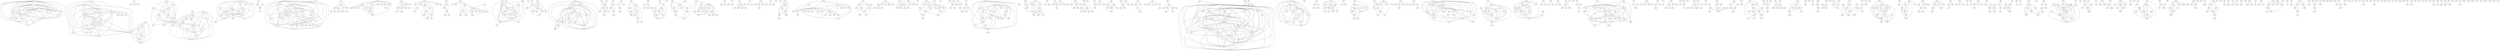 graph {
	0 -- 1
	0 -- 2
	0 -- 4
	0 -- 5
	0 -- 6
	0 -- 7
	0 -- 8
	0 -- 10
	0 -- 12
	0 -- 17
	0 -- 18
	0 -- 19
	0 -- 21
	0 -- 25
	0 -- 26
	0 -- 27
	1 -- 2
	1 -- 5
	1 -- 6
	1 -- 7
	1 -- 8
	1 -- 10
	1 -- 17
	1 -- 18
	1 -- 19
	1 -- 21
	1 -- 31
	1 -- 34
	1 -- 35
	1 -- 36
	1 -- 37
	2 -- 5
	2 -- 6
	2 -- 7
	2 -- 8
	2 -- 10
	2 -- 12
	2 -- 17
	2 -- 18
	2 -- 19
	2 -- 21
	2 -- 26
	2 -- 27
	2 -- 47
	2 -- 52
	3 -- 45
	3 -- 56
	3 -- 57
	3 -- 58
	3 -- 61
	3 -- 63
	3 -- 65
	3 -- 71
	5 -- 17
	6 -- 8
	6 -- 21
	7 -- 21
	8 -- 21
	9 -- 110
	9 -- 113
	9 -- 122
	10 -- 17
	10 -- 18
	10 -- 21
	10 -- 26
	11 -- 83
	11 -- 139
	11 -- 141
	11 -- 146
	11 -- 147
	11 -- 149
	11 -- 151
	12 -- 17
	12 -- 21
	13 -- 32
	13 -- 163
	13 -- 164
	13 -- 165
	13 -- 167
	13 -- 168
	13 -- 171
	13 -- 172
	13 -- 173
	13 -- 174
	13 -- 177
	14 -- 183
	14 -- 188
	15 -- 197
	15 -- 204
	15 -- 211
	15 -- 214
	15 -- 218
	16 -- 114
	16 -- 223
	16 -- 224
	17 -- 18
	17 -- 21
	17 -- 25
	17 -- 26
	17 -- 37
	17 -- 225
	18 -- 26
	19 -- 21
	20 -- 40
	20 -- 46
	20 -- 102
	20 -- 103
	20 -- 244
	20 -- 245
	20 -- 246
	20 -- 248
	20 -- 249
	20 -- 252
	20 -- 260
	21 -- 26
	21 -- 31
	21 -- 37
	22 -- 24
	22 -- 226
	22 -- 264
	22 -- 265
	22 -- 271
	22 -- 280
	23 -- 33
	23 -- 69
	23 -- 107
	23 -- 108
	23 -- 109
	23 -- 118
	23 -- 123
	23 -- 293
	23 -- 295
	24 -- 125
	24 -- 226
	24 -- 264
	24 -- 301
	26 -- 37
	28 -- 309
	28 -- 310
	28 -- 311
	29 -- 317
	29 -- 318
	29 -- 319
	29 -- 320
	29 -- 322
	29 -- 325
	30 -- 328
	30 -- 330
	30 -- 332
	30 -- 334
	32 -- 119
	33 -- 69
	33 -- 107
	38 -- 244
	38 -- 245
	38 -- 249
	39 -- 55
	40 -- 102
	40 -- 244
	40 -- 245
	40 -- 246
	40 -- 249
	40 -- 261
	40 -- 373
	41 -- 302
	41 -- 379
	41 -- 380
	41 -- 381
	41 -- 382
	41 -- 383
	41 -- 384
	41 -- 385
	41 -- 386
	42 -- 229
	42 -- 239
	42 -- 404
	43 -- 405
	43 -- 406
	43 -- 407
	44 -- 72
	44 -- 132
	44 -- 423
	45 -- 56
	45 -- 58
	45 -- 61
	45 -- 65
	45 -- 68
	45 -- 71
	45 -- 281
	45 -- 372
	45 -- 425
	46 -- 103
	48 -- 55
	48 -- 78
	48 -- 201
	48 -- 292
	48 -- 437
	49 -- 51
	49 -- 80
	49 -- 227
	49 -- 240
	50 -- 365
	51 -- 80
	51 -- 227
	51 -- 240
	51 -- 339
	51 -- 364
	53 -- 75
	53 -- 86
	53 -- 182
	53 -- 186
	54 -- 55
	54 -- 359
	55 -- 200
	55 -- 201
	55 -- 292
	55 -- 359
	55 -- 473
	56 -- 57
	56 -- 58
	56 -- 61
	56 -- 63
	56 -- 65
	56 -- 71
	56 -- 281
	56 -- 372
	56 -- 425
	56 -- 477
	57 -- 58
	57 -- 61
	57 -- 65
	57 -- 68
	57 -- 71
	57 -- 281
	57 -- 372
	57 -- 425
	57 -- 487
	57 -- 492
	57 -- 493
	58 -- 61
	58 -- 63
	58 -- 65
	58 -- 68
	58 -- 70
	58 -- 71
	58 -- 281
	58 -- 425
	59
	60 -- 131
	60 -- 243
	60 -- 469
	60 -- 500
	61 -- 63
	61 -- 65
	61 -- 71
	62 -- 426
	62 -- 505
	62 -- 506
	62 -- 507
	62 -- 508
	63 -- 68
	63 -- 71
	63 -- 281
	64 -- 67
	64 -- 89
	64 -- 281
	64 -- 429
	64 -- 484
	64 -- 509
	65 -- 68
	65 -- 70
	65 -- 71
	65 -- 281
	65 -- 425
	66 -- 489
	66 -- 515
	66 -- 518
	67 -- 89
	67 -- 281
	67 -- 429
	67 -- 484
	67 -- 509
	68 -- 71
	68 -- 425
	69 -- 107
	71 -- 281
	71 -- 372
	71 -- 425
	71 -- 510
	71 -- 535
	72 -- 132
	73 -- 549
	74 -- 266
	74 -- 555
	74 -- 556
	74 -- 558
	75 -- 186
	75 -- 189
	75 -- 565
	75 -- 566
	76 -- 419
	77 -- 160
	77 -- 574
	78 -- 200
	79 -- 576
	79 -- 578
	79 -- 581
	79 -- 582
	80 -- 227
	80 -- 240
	81 -- 179
	81 -- 588
	82
	83 -- 139
	83 -- 149
	83 -- 151
	84 -- 129
	84 -- 197
	84 -- 204
	84 -- 211
	84 -- 214
	84 -- 218
	84 -- 221
	84 -- 326
	84 -- 327
	84 -- 400
	84 -- 591
	84 -- 594
	85
	86 -- 182
	86 -- 566
	87 -- 192
	87 -- 517
	87 -- 593
	87 -- 599
	87 -- 600
	88 -- 92
	88 -- 453
	88 -- 463
	88 -- 602
	88 -- 603
	89 -- 281
	89 -- 429
	89 -- 484
	89 -- 509
	90 -- 255
	90 -- 268
	90 -- 613
	90 -- 614
	91 -- 258
	91 -- 615
	91 -- 617
	91 -- 618
	91 -- 619
	92 -- 453
	92 -- 464
	92 -- 601
	92 -- 602
	92 -- 620
	92 -- 623
	92 -- 624
	92 -- 625
	92 -- 627
	93 -- 350
	93 -- 631
	94
	95 -- 375
	95 -- 633
	96
	97 -- 597
	97 -- 626
	97 -- 634
	97 -- 635
	98 -- 188
	99 -- 597
	100 -- 131
	100 -- 637
	101 -- 338
	102 -- 245
	104 -- 115
	104 -- 127
	104 -- 205
	104 -- 209
	104 -- 213
	104 -- 273
	104 -- 360
	104 -- 436
	104 -- 438
	104 -- 641
	104 -- 643
	105 -- 414
	105 -- 424
	105 -- 451
	105 -- 658
	106 -- 251
	106 -- 666
	109 -- 116
	109 -- 118
	109 -- 123
	109 -- 568
	109 -- 668
	111 -- 162
	111 -- 169
	111 -- 178
	111 -- 180
	111 -- 669
	112 -- 162
	112 -- 180
	114 -- 223
	114 -- 224
	114 -- 286
	114 -- 672
	114 -- 673
	115 -- 127
	115 -- 193
	115 -- 205
	115 -- 209
	115 -- 212
	115 -- 213
	115 -- 273
	115 -- 306
	115 -- 434
	115 -- 438
	115 -- 641
	115 -- 675
	115 -- 678
	116 -- 118
	116 -- 123
	116 -- 568
	117 -- 468
	117 -- 628
	117 -- 682
	117 -- 683
	118 -- 123
	118 -- 568
	118 -- 668
	119 -- 164
	119 -- 165
	119 -- 167
	119 -- 168
	119 -- 171
	119 -- 173
	119 -- 177
	120 -- 164
	120 -- 165
	120 -- 167
	120 -- 168
	120 -- 171
	120 -- 173
	120 -- 177
	121 -- 328
	121 -- 330
	121 -- 542
	123 -- 568
	123 -- 689
	124 -- 254
	124 -- 366
	124 -- 692
	126 -- 694
	126 -- 695
	127 -- 193
	127 -- 205
	127 -- 273
	127 -- 438
	128 -- 199
	128 -- 640
	128 -- 642
	129 -- 204
	129 -- 400
	130 -- 610
	130 -- 613
	130 -- 699
	131 -- 243
	131 -- 469
	131 -- 500
	131 -- 546
	131 -- 616
	131 -- 637
	132 -- 233
	133 -- 444
	133 -- 585
	134 -- 393
	134 -- 523
	134 -- 712
	134 -- 714
	135 -- 575
	135 -- 681
	135 -- 715
	135 -- 716
	135 -- 717
	136 -- 232
	136 -- 238
	137 -- 229
	137 -- 239
	138 -- 145
	139 -- 141
	139 -- 146
	139 -- 147
	139 -- 149
	139 -- 151
	140 -- 141
	140 -- 151
	140 -- 722
	141 -- 146
	141 -- 147
	141 -- 149
	141 -- 151
	141 -- 722
	142 -- 298
	142 -- 725
	143 -- 731
	143 -- 732
	143 -- 733
	144 -- 145
	144 -- 151
	144 -- 184
	144 -- 353
	144 -- 370
	144 -- 415
	144 -- 572
	144 -- 734
	144 -- 735
	145 -- 148
	145 -- 151
	145 -- 184
	145 -- 228
	145 -- 353
	145 -- 370
	145 -- 504
	145 -- 572
	145 -- 736
	146 -- 149
	146 -- 151
	146 -- 738
	147 -- 151
	148 -- 151
	148 -- 184
	148 -- 370
	148 -- 572
	149 -- 151
	150 -- 240
	151 -- 184
	151 -- 299
	151 -- 370
	151 -- 572
	151 -- 722
	151 -- 734
	151 -- 736
	151 -- 738
	151 -- 739
	152 -- 355
	152 -- 411
	152 -- 589
	152 -- 590
	152 -- 742
	152 -- 743
	152 -- 744
	152 -- 745
	152 -- 746
	152 -- 747
	153
	154 -- 374
	154 -- 444
	154 -- 585
	155 -- 686
	155 -- 701
	156 -- 332
	157 -- 394
	157 -- 660
	157 -- 750
	157 -- 751
	157 -- 752
	157 -- 753
	158 -- 433
	158 -- 755
	159 -- 757
	159 -- 758
	161 -- 296
	161 -- 583
	161 -- 698
	162 -- 759
	163 -- 164
	163 -- 167
	164 -- 165
	164 -- 166
	164 -- 167
	164 -- 171
	164 -- 173
	164 -- 562
	165 -- 167
	165 -- 177
	165 -- 491
	167 -- 562
	170 -- 583
	175 -- 196
	175 -- 219
	176 -- 583
	181 -- 291
	181 -- 531
	181 -- 761
	181 -- 762
	182 -- 186
	182 -- 189
	182 -- 565
	182 -- 566
	182 -- 765
	183 -- 188
	184 -- 299
	184 -- 370
	184 -- 415
	184 -- 572
	184 -- 735
	185 -- 579
	185 -- 638
	185 -- 767
	186 -- 566
	186 -- 765
	187 -- 454
	187 -- 466
	187 -- 561
	187 -- 587
	187 -- 653
	187 -- 659
	187 -- 768
	188 -- 773
	189 -- 565
	189 -- 566
	190 -- 453
	190 -- 621
	191 -- 247
	191 -- 774
	192 -- 517
	192 -- 593
	192 -- 599
	192 -- 600
	193 -- 209
	193 -- 438
	194 -- 254
	195 -- 196
	195 -- 219
	195 -- 389
	195 -- 472
	195 -- 776
	195 -- 778
	195 -- 780
	196 -- 219
	196 -- 389
	196 -- 781
	197 -- 204
	197 -- 206
	197 -- 211
	197 -- 214
	197 -- 218
	197 -- 221
	197 -- 326
	197 -- 400
	198 -- 215
	198 -- 217
	198 -- 220
	198 -- 285
	198 -- 288
	198 -- 362
	198 -- 779
	198 -- 784
	198 -- 785
	199 -- 642
	199 -- 644
	199 -- 645
	199 -- 786
	200 -- 201
	200 -- 292
	200 -- 437
	200 -- 473
	200 -- 649
	201 -- 473
	202 -- 502
	202 -- 788
	203 -- 216
	203 -- 790
	204 -- 206
	204 -- 207
	204 -- 210
	204 -- 211
	204 -- 214
	204 -- 218
	204 -- 221
	204 -- 400
	204 -- 647
	204 -- 697
	204 -- 791
	205 -- 209
	205 -- 213
	205 -- 438
	206 -- 211
	207 -- 211
	207 -- 218
	207 -- 791
	208 -- 214
	209 -- 213
	209 -- 273
	209 -- 360
	209 -- 399
	209 -- 438
	209 -- 641
	209 -- 675
	210 -- 211
	210 -- 214
	210 -- 218
	210 -- 400
	210 -- 697
	211 -- 214
	211 -- 218
	211 -- 221
	211 -- 326
	211 -- 327
	211 -- 400
	211 -- 697
	211 -- 791
	212 -- 306
	213 -- 273
	214 -- 218
	214 -- 221
	214 -- 400
	214 -- 591
	214 -- 697
	215 -- 217
	215 -- 220
	215 -- 288
	215 -- 598
	215 -- 779
	215 -- 785
	215 -- 797
	217 -- 362
	217 -- 598
	217 -- 779
	218 -- 221
	218 -- 400
	218 -- 591
	218 -- 594
	218 -- 697
	218 -- 789
	218 -- 791
	218 -- 799
	218 -- 800
	219 -- 389
	219 -- 801
	220 -- 288
	220 -- 362
	220 -- 598
	220 -- 779
	220 -- 785
	222 -- 677
	222 -- 804
	223 -- 673
	227 -- 240
	227 -- 339
	227 -- 403
	229 -- 239
	229 -- 612
	230 -- 253
	230 -- 345
	230 -- 809
	231
	232 -- 238
	232 -- 533
	232 -- 812
	232 -- 813
	232 -- 814
	234 -- 414
	234 -- 451
	234 -- 661
	235
	236 -- 819
	237 -- 459
	237 -- 512
	238 -- 812
	239 -- 404
	239 -- 439
	239 -- 443
	239 -- 775
	240 -- 339
	241 -- 827
	242 -- 632
	242 -- 825
	242 -- 829
	242 -- 830
	243 -- 469
	243 -- 500
	244 -- 245
	244 -- 249
	245 -- 249
	247 -- 378
	247 -- 442
	247 -- 511
	247 -- 554
	247 -- 774
	247 -- 808
	247 -- 832
	247 -- 833
	250 -- 330
	250 -- 332
	250 -- 334
	250 -- 419
	253 -- 337
	253 -- 345
	253 -- 809
	254 -- 366
	254 -- 836
	254 -- 837
	255 -- 268
	255 -- 613
	255 -- 840
	256 -- 422
	256 -- 842
	257 -- 347
	258 -- 304
	258 -- 665
	258 -- 671
	259 -- 417
	259 -- 754
	259 -- 844
	259 -- 845
	262 -- 287
	262 -- 445
	263 -- 847
	264 -- 271
	264 -- 849
	266 -- 555
	266 -- 556
	266 -- 850
	266 -- 851
	267 -- 315
	267 -- 414
	267 -- 424
	267 -- 451
	267 -- 658
	268 -- 613
	268 -- 853
	269 -- 350
	269 -- 631
	269 -- 828
	269 -- 855
	269 -- 856
	269 -- 857
	270 -- 835
	272 -- 861
	273 -- 436
	273 -- 438
	273 -- 862
	274 -- 278
	274 -- 450
	275 -- 387
	275 -- 858
	275 -- 864
	275 -- 865
	276 -- 866
	277 -- 553
	277 -- 823
	277 -- 867
	277 -- 869
	277 -- 870
	278 -- 450
	278 -- 871
	279 -- 371
	279 -- 391
	281 -- 425
	281 -- 429
	281 -- 484
	281 -- 509
	282 -- 494
	283 -- 328
	283 -- 419
	283 -- 542
	284 -- 499
	286 -- 838
	286 -- 872
	286 -- 875
	286 -- 878
	288 -- 779
	288 -- 785
	289 -- 354
	289 -- 667
	289 -- 693
	289 -- 879
	290 -- 445
	294 -- 494
	294 -- 874
	296 -- 440
	296 -- 583
	296 -- 698
	296 -- 876
	296 -- 881
	297 -- 882
	298 -- 388
	298 -- 395
	298 -- 397
	298 -- 408
	298 -- 409
	298 -- 430
	298 -- 433
	298 -- 541
	298 -- 551
	298 -- 570
	298 -- 724
	298 -- 725
	298 -- 728
	298 -- 755
	298 -- 787
	298 -- 883
	298 -- 884
	298 -- 885
	298 -- 886
	298 -- 887
	299 -- 370
	299 -- 572
	300
	302 -- 380
	302 -- 381
	302 -- 382
	302 -- 384
	302 -- 385
	302 -- 386
	302 -- 891
	303 -- 896
	305 -- 898
	305 -- 899
	306 -- 434
	307 -- 760
	307 -- 816
	308
	309 -- 310
	309 -- 311
	310 -- 311
	311 -- 904
	311 -- 905
	312 -- 711
	312 -- 794
	312 -- 908
	313 -- 526
	313 -- 901
	313 -- 911
	314 -- 711
	314 -- 794
	315 -- 414
	316 -- 320
	316 -- 321
	319 -- 320
	319 -- 322
	319 -- 325
	319 -- 696
	320 -- 321
	320 -- 322
	320 -- 323
	320 -- 324
	320 -- 441
	320 -- 691
	320 -- 696
	320 -- 915
	321 -- 324
	322 -- 325
	322 -- 696
	323 -- 324
	326 -- 400
	328 -- 330
	328 -- 332
	328 -- 334
	328 -- 419
	328 -- 432
	328 -- 542
	328 -- 580
	329 -- 880
	330 -- 332
	330 -- 335
	330 -- 419
	330 -- 432
	330 -- 542
	331 -- 392
	331 -- 503
	331 -- 894
	331 -- 919
	332 -- 334
	332 -- 335
	332 -- 419
	332 -- 542
	332 -- 573
	333 -- 375
	333 -- 456
	333 -- 607
	333 -- 633
	333 -- 922
	333 -- 924
	334 -- 419
	334 -- 542
	336 -- 926
	338 -- 930
	338 -- 932
	339 -- 364
	339 -- 933
	340 -- 356
	340 -- 888
	340 -- 890
	340 -- 895
	340 -- 935
	340 -- 936
	341 -- 880
	342 -- 445
	343 -- 465
	343 -- 540
	343 -- 548
	343 -- 938
	344 -- 349
	346 -- 939
	346 -- 940
	346 -- 941
	346 -- 942
	346 -- 943
	346 -- 945
	348 -- 361
	348 -- 946
	349 -- 365
	349 -- 947
	349 -- 948
	350 -- 631
	350 -- 704
	350 -- 726
	350 -- 828
	351 -- 454
	351 -- 466
	351 -- 561
	351 -- 587
	351 -- 653
	351 -- 655
	351 -- 659
	351 -- 768
	351 -- 950
	351 -- 952
	352 -- 391
	352 -- 537
	353 -- 572
	354 -- 667
	354 -- 693
	354 -- 955
	354 -- 958
	355 -- 589
	355 -- 590
	355 -- 723
	355 -- 743
	355 -- 744
	355 -- 746
	355 -- 944
	355 -- 960
	356 -- 888
	356 -- 890
	356 -- 895
	357 -- 368
	357 -- 514
	357 -- 706
	358 -- 520
	361 -- 543
	362 -- 785
	363 -- 471
	366 -- 692
	366 -- 837
	366 -- 963
	366 -- 965
	367 -- 371
	367 -- 391
	369 -- 416
	369 -- 608
	369 -- 871
	370 -- 415
	371 -- 537
	375 -- 396
	375 -- 420
	375 -- 456
	375 -- 607
	375 -- 633
	375 -- 968
	375 -- 969
	375 -- 970
	376 -- 584
	376 -- 971
	376 -- 972
	377 -- 660
	377 -- 752
	378 -- 808
	378 -- 832
	379 -- 380
	379 -- 381
	379 -- 384
	379 -- 386
	380 -- 381
	380 -- 382
	380 -- 383
	380 -- 384
	380 -- 385
	380 -- 386
	380 -- 783
	380 -- 889
	380 -- 891
	381 -- 382
	381 -- 383
	381 -- 384
	381 -- 385
	381 -- 386
	381 -- 783
	381 -- 889
	381 -- 976
	382 -- 383
	382 -- 385
	382 -- 386
	383 -- 384
	383 -- 385
	383 -- 386
	383 -- 891
	383 -- 937
	384 -- 385
	384 -- 386
	384 -- 783
	384 -- 889
	385 -- 386
	387 -- 858
	388 -- 395
	388 -- 409
	388 -- 412
	388 -- 430
	388 -- 433
	388 -- 541
	388 -- 551
	388 -- 570
	388 -- 725
	388 -- 728
	388 -- 755
	388 -- 787
	388 -- 883
	388 -- 884
	388 -- 885
	388 -- 886
	388 -- 887
	388 -- 977
	389 -- 780
	389 -- 801
	390 -- 656
	390 -- 978
	391 -- 537
	392 -- 503
	392 -- 729
	392 -- 892
	392 -- 893
	392 -- 894
	392 -- 919
	392 -- 980
	392 -- 981
	392 -- 982
	394 -- 660
	394 -- 751
	394 -- 752
	394 -- 766
	394 -- 983
	395 -- 433
	395 -- 551
	395 -- 755
	396 -- 420
	397 -- 755
	398 -- 571
	398 -- 959
	400 -- 697
	401 -- 987
	401 -- 988
	402 -- 544
	405 -- 406
	405 -- 407
	406 -- 407
	407 -- 903
	408 -- 433
	408 -- 725
	409 -- 433
	409 -- 725
	410 -- 551
	411 -- 589
	412 -- 551
	413 -- 748
	414 -- 451
	414 -- 651
	414 -- 661
	414 -- 826
	414 -- 913
	415 -- 572
	416 -- 749
	416 -- 871
	417 -- 604
	417 -- 754
	417 -- 993
	418 -- 459
	418 -- 485
	418 -- 512
	418 -- 807
	418 -- 847
	419 -- 542
	419 -- 573
	421 -- 956
	421 -- 995
	422 -- 996
	424 -- 658
	426 -- 475
	426 -- 499
	426 -- 506
	426 -- 507
	426 -- 508
	426 -- 516
	426 -- 998
	426 -- 999
	427
	428 -- 519
	428 -- 918
	429 -- 484
	429 -- 509
	430 -- 755
	431 -- 859
	431 -- 931
	431 -- 1004
	432 -- 542
	433 -- 541
	433 -- 551
	433 -- 570
	433 -- 725
	433 -- 728
	433 -- 755
	433 -- 787
	433 -- 883
	433 -- 884
	433 -- 885
	433 -- 886
	433 -- 887
	433 -- 992
	435
	436 -- 438
	438 -- 1005
	439 -- 443
	440 -- 583
	440 -- 698
	440 -- 805
	440 -- 881
	442 -- 774
	442 -- 808
	442 -- 833
	444 -- 447
	444 -- 585
	445 -- 914
	446 -- 476
	446 -- 995
	448 -- 455
	449 -- 730
	451 -- 651
	451 -- 661
	451 -- 913
	452
	453 -- 463
	453 -- 602
	453 -- 603
	453 -- 620
	453 -- 621
	453 -- 622
	453 -- 623
	453 -- 624
	453 -- 707
	453 -- 820
	453 -- 1011
	453 -- 1012
	453 -- 1013
	454 -- 587
	454 -- 653
	454 -- 659
	455 -- 760
	455 -- 816
	457 -- 547
	457 -- 1000
	457 -- 1014
	457 -- 1015
	458 -- 841
	458 -- 979
	458 -- 1016
	458 -- 1017
	458 -- 1018
	459 -- 470
	459 -- 485
	459 -- 486
	459 -- 512
	459 -- 532
	459 -- 756
	459 -- 847
	459 -- 921
	459 -- 1001
	459 -- 1019
	459 -- 1020
	459 -- 1021
	459 -- 1022
	459 -- 1024
	459 -- 1025
	459 -- 1026
	460 -- 631
	461 -- 1027
	462
	463 -- 602
	463 -- 623
	463 -- 624
	463 -- 625
	465 -- 548
	465 -- 1029
	466 -- 587
	466 -- 659
	466 -- 768
	466 -- 769
	467 -- 557
	467 -- 911
	467 -- 1032
	469 -- 500
	470 -- 512
	470 -- 756
	470 -- 847
	474 -- 708
	474 -- 1034
	476 -- 995
	478 -- 479
	478 -- 956
	478 -- 1036
	479 -- 810
	479 -- 956
	479 -- 995
	479 -- 1036
	480 -- 662
	480 -- 690
	481
	482 -- 490
	482 -- 496
	482 -- 521
	482 -- 1007
	482 -- 1039
	482 -- 1040
	482 -- 1041
	483 -- 994
	483 -- 1023
	484 -- 509
	485 -- 512
	485 -- 756
	485 -- 847
	485 -- 1019
	485 -- 1022
	486 -- 756
	486 -- 1025
	488
	490 -- 496
	490 -- 521
	490 -- 606
	490 -- 1040
	494 -- 688
	494 -- 874
	494 -- 877
	494 -- 1046
	495 -- 978
	496 -- 606
	496 -- 1040
	497 -- 763
	497 -- 978
	497 -- 1047
	498 -- 1000
	498 -- 1048
	499 -- 505
	499 -- 506
	499 -- 507
	499 -- 536
	499 -- 538
	500 -- 637
	501
	503 -- 894
	503 -- 919
	503 -- 980
	504 -- 572
	505 -- 508
	506 -- 508
	506 -- 516
	506 -- 539
	506 -- 998
	507 -- 508
	511 -- 774
	511 -- 808
	511 -- 832
	511 -- 833
	511 -- 1050
	512 -- 563
	512 -- 756
	512 -- 807
	512 -- 847
	512 -- 1033
	513 -- 1051
	517 -- 593
	517 -- 599
	517 -- 600
	521 -- 606
	522 -- 527
	522 -- 545
	522 -- 764
	522 -- 821
	522 -- 1052
	523 -- 577
	524
	525
	526 -- 901
	526 -- 911
	527 -- 764
	527 -- 821
	528 -- 557
	528 -- 902
	529 -- 949
	530 -- 880
	531 -- 1054
	532 -- 756
	534 -- 1055
	537 -- 1056
	540 -- 548
	541 -- 551
	541 -- 724
	541 -- 725
	541 -- 728
	541 -- 755
	541 -- 885
	541 -- 887
	542 -- 580
	545 -- 1052
	548 -- 550
	548 -- 1058
	551 -- 570
	551 -- 724
	551 -- 725
	551 -- 728
	551 -- 755
	551 -- 787
	551 -- 883
	551 -- 884
	551 -- 885
	551 -- 886
	551 -- 887
	552 -- 1059
	552 -- 1060
	553 -- 823
	553 -- 867
	554 -- 774
	554 -- 832
	554 -- 833
	557 -- 902
	557 -- 911
	557 -- 1053
	559 -- 1063
	560 -- 901
	560 -- 911
	560 -- 1064
	560 -- 1065
	561 -- 587
	561 -- 653
	561 -- 659
	561 -- 768
	563 -- 847
	564 -- 823
	565 -- 566
	567 -- 1060
	569
	570 -- 725
	570 -- 755
	570 -- 787
	570 -- 884
	570 -- 885
	570 -- 886
	570 -- 887
	571 -- 959
	577 -- 714
	578 -- 843
	583 -- 698
	583 -- 805
	584 -- 676
	586 -- 1030
	586 -- 1071
	587 -- 653
	587 -- 654
	587 -- 655
	587 -- 659
	587 -- 768
	587 -- 769
	587 -- 771
	587 -- 818
	587 -- 950
	587 -- 951
	587 -- 952
	587 -- 1072
	589 -- 590
	589 -- 723
	589 -- 742
	589 -- 743
	589 -- 746
	589 -- 747
	589 -- 944
	589 -- 960
	590 -- 723
	590 -- 742
	590 -- 743
	590 -- 745
	590 -- 944
	592 -- 694
	592 -- 1074
	592 -- 1075
	593 -- 599
	593 -- 600
	595 -- 741
	596 -- 597
	597 -- 740
	597 -- 1076
	598 -- 779
	598 -- 785
	599 -- 964
	602 -- 620
	605 -- 871
	606 -- 1040
	607 -- 633
	607 -- 923
	607 -- 984
	608 -- 871
	609 -- 966
	609 -- 1078
	610 -- 613
	611 -- 967
	611 -- 1079
	611 -- 1080
	611 -- 1081
	611 -- 1082
	611 -- 1083
	613 -- 699
	613 -- 853
	616 -- 1084
	621 -- 622
	626 -- 635
	628 -- 639
	628 -- 682
	629 -- 871
	630
	633 -- 923
	633 -- 968
	633 -- 984
	636
	640 -- 642
	640 -- 644
	640 -- 645
	642 -- 644
	646 -- 782
	646 -- 785
	648 -- 772
	650 -- 1085
	652 -- 852
	653 -- 659
	653 -- 768
	653 -- 769
	653 -- 771
	655 -- 768
	655 -- 952
	656 -- 978
	657 -- 934
	657 -- 986
	657 -- 1086
	657 -- 1087
	657 -- 1088
	659 -- 768
	659 -- 771
	660 -- 703
	660 -- 751
	660 -- 753
	660 -- 983
	662 -- 690
	662 -- 1089
	663 -- 1090
	664 -- 989
	667 -- 693
	667 -- 879
	670 -- 777
	670 -- 835
	670 -- 1091
	674 -- 874
	674 -- 1046
	679 -- 1092
	680
	684
	685
	686 -- 702
	686 -- 1006
	687
	693 -- 1093
	694 -- 695
	698 -- 805
	698 -- 1094
	700 -- 839
	700 -- 1095
	705 -- 846
	705 -- 1038
	705 -- 1042
	705 -- 1097
	708 -- 1034
	708 -- 1097
	709 -- 731
	709 -- 732
	710 -- 860
	710 -- 1049
	711 -- 794
	713 -- 1098
	717 -- 811
	718
	719
	720
	721
	723 -- 743
	723 -- 745
	724 -- 725
	725 -- 728
	725 -- 755
	725 -- 787
	725 -- 884
	725 -- 885
	725 -- 886
	725 -- 887
	725 -- 977
	727 -- 730
	727 -- 991
	727 -- 1002
	729 -- 980
	729 -- 982
	730 -- 973
	730 -- 991
	730 -- 1002
	737 -- 792
	742 -- 944
	743 -- 744
	743 -- 745
	743 -- 747
	743 -- 944
	744 -- 944
	745 -- 944
	749 -- 871
	752 -- 753
	755 -- 787
	755 -- 884
	755 -- 885
	755 -- 886
	755 -- 887
	756 -- 807
	756 -- 847
	756 -- 1019
	756 -- 1024
	756 -- 1025
	756 -- 1026
	756 -- 1044
	756 -- 1100
	763 -- 1047
	764 -- 821
	764 -- 1052
	764 -- 1101
	767 -- 1102
	768 -- 769
	768 -- 952
	770 -- 1103
	774 -- 808
	774 -- 832
	774 -- 833
	779 -- 785
	782 -- 785
	783 -- 889
	787 -- 884
	787 -- 885
	787 -- 886
	787 -- 887
	792 -- 1004
	792 -- 1066
	792 -- 1068
	792 -- 1077
	792 -- 1104
	793 -- 808
	795
	796
	798 -- 925
	802
	803
	806
	807 -- 847
	807 -- 1022
	808 -- 832
	808 -- 833
	810 -- 956
	810 -- 1036
	813 -- 824
	815
	817 -- 989
	818 -- 951
	819 -- 852
	821 -- 1052
	822
	823 -- 867
	823 -- 869
	823 -- 1035
	823 -- 1106
	827 -- 1061
	831
	832 -- 833
	833 -- 1107
	834
	835 -- 1009
	835 -- 1108
	835 -- 1109
	835 -- 1110
	836 -- 837
	846 -- 1034
	846 -- 1038
	846 -- 1042
	846 -- 1097
	847 -- 1033
	847 -- 1044
	848 -- 1042
	848 -- 1097
	852 -- 928
	854 -- 867
	854 -- 868
	854 -- 1111
	858 -- 1112
	859 -- 1004
	860 -- 987
	860 -- 988
	860 -- 1049
	863
	864 -- 1112
	867 -- 868
	867 -- 869
	867 -- 1111
	868 -- 1111
	869 -- 870
	869 -- 1113
	873 -- 1114
	884 -- 885
	884 -- 886
	884 -- 887
	885 -- 886
	885 -- 887
	886 -- 887
	888 -- 890
	888 -- 895
	888 -- 935
	890 -- 895
	893 -- 894
	893 -- 919
	893 -- 975
	893 -- 980
	893 -- 982
	894 -- 919
	894 -- 975
	894 -- 980
	894 -- 982
	895 -- 935
	897 -- 1117
	898 -- 899
	899 -- 1057
	900
	901 -- 911
	901 -- 1065
	906 -- 1004
	906 -- 1066
	906 -- 1068
	907 -- 991
	907 -- 1002
	909 -- 1004
	909 -- 1066
	909 -- 1068
	909 -- 1077
	909 -- 1104
	910
	911 -- 1053
	911 -- 1064
	911 -- 1065
	912
	916
	917
	918 -- 1118
	919 -- 980
	919 -- 982
	920 -- 1089
	921 -- 1001
	923 -- 984
	927 -- 1061
	929 -- 1119
	930 -- 1010
	930 -- 1120
	931 -- 1004
	934 -- 986
	934 -- 1086
	939 -- 940
	939 -- 945
	940 -- 941
	953 -- 961
	954
	956 -- 995
	956 -- 1036
	957 -- 985
	957 -- 1062
	957 -- 1099
	959 -- 1121
	962
	967 -- 1079
	967 -- 1083
	974
	975 -- 980
	975 -- 982
	978 -- 1122
	979 -- 1067
	980 -- 982
	980 -- 1123
	986 -- 1086
	987 -- 1049
	988 -- 1049
	989 -- 1008
	990
	991 -- 1002
	997 -- 1124
	1000 -- 1048
	1000 -- 1125
	1003 -- 1004
	1003 -- 1066
	1003 -- 1068
	1003 -- 1104
	1004 -- 1066
	1004 -- 1068
	1004 -- 1069
	1004 -- 1104
	1008 -- 1126
	1016 -- 1018
	1016 -- 1067
	1018 -- 1067
	1023 -- 1096
	1028
	1031 -- 1068
	1034 -- 1037
	1034 -- 1038
	1034 -- 1042
	1034 -- 1097
	1038 -- 1042
	1038 -- 1097
	1042 -- 1097
	1043
	1045
	1052 -- 1128
	1066 -- 1068
	1066 -- 1069
	1066 -- 1077
	1066 -- 1104
	1068 -- 1069
	1068 -- 1077
	1068 -- 1104
	1069 -- 1104
	1070
	1072 -- 1129
	1073
	1079 -- 1083
	1079 -- 1130
	1086 -- 1131
	1087 -- 1088
	1095 -- 1132
	1105
	1115
	1116
	1127
}
